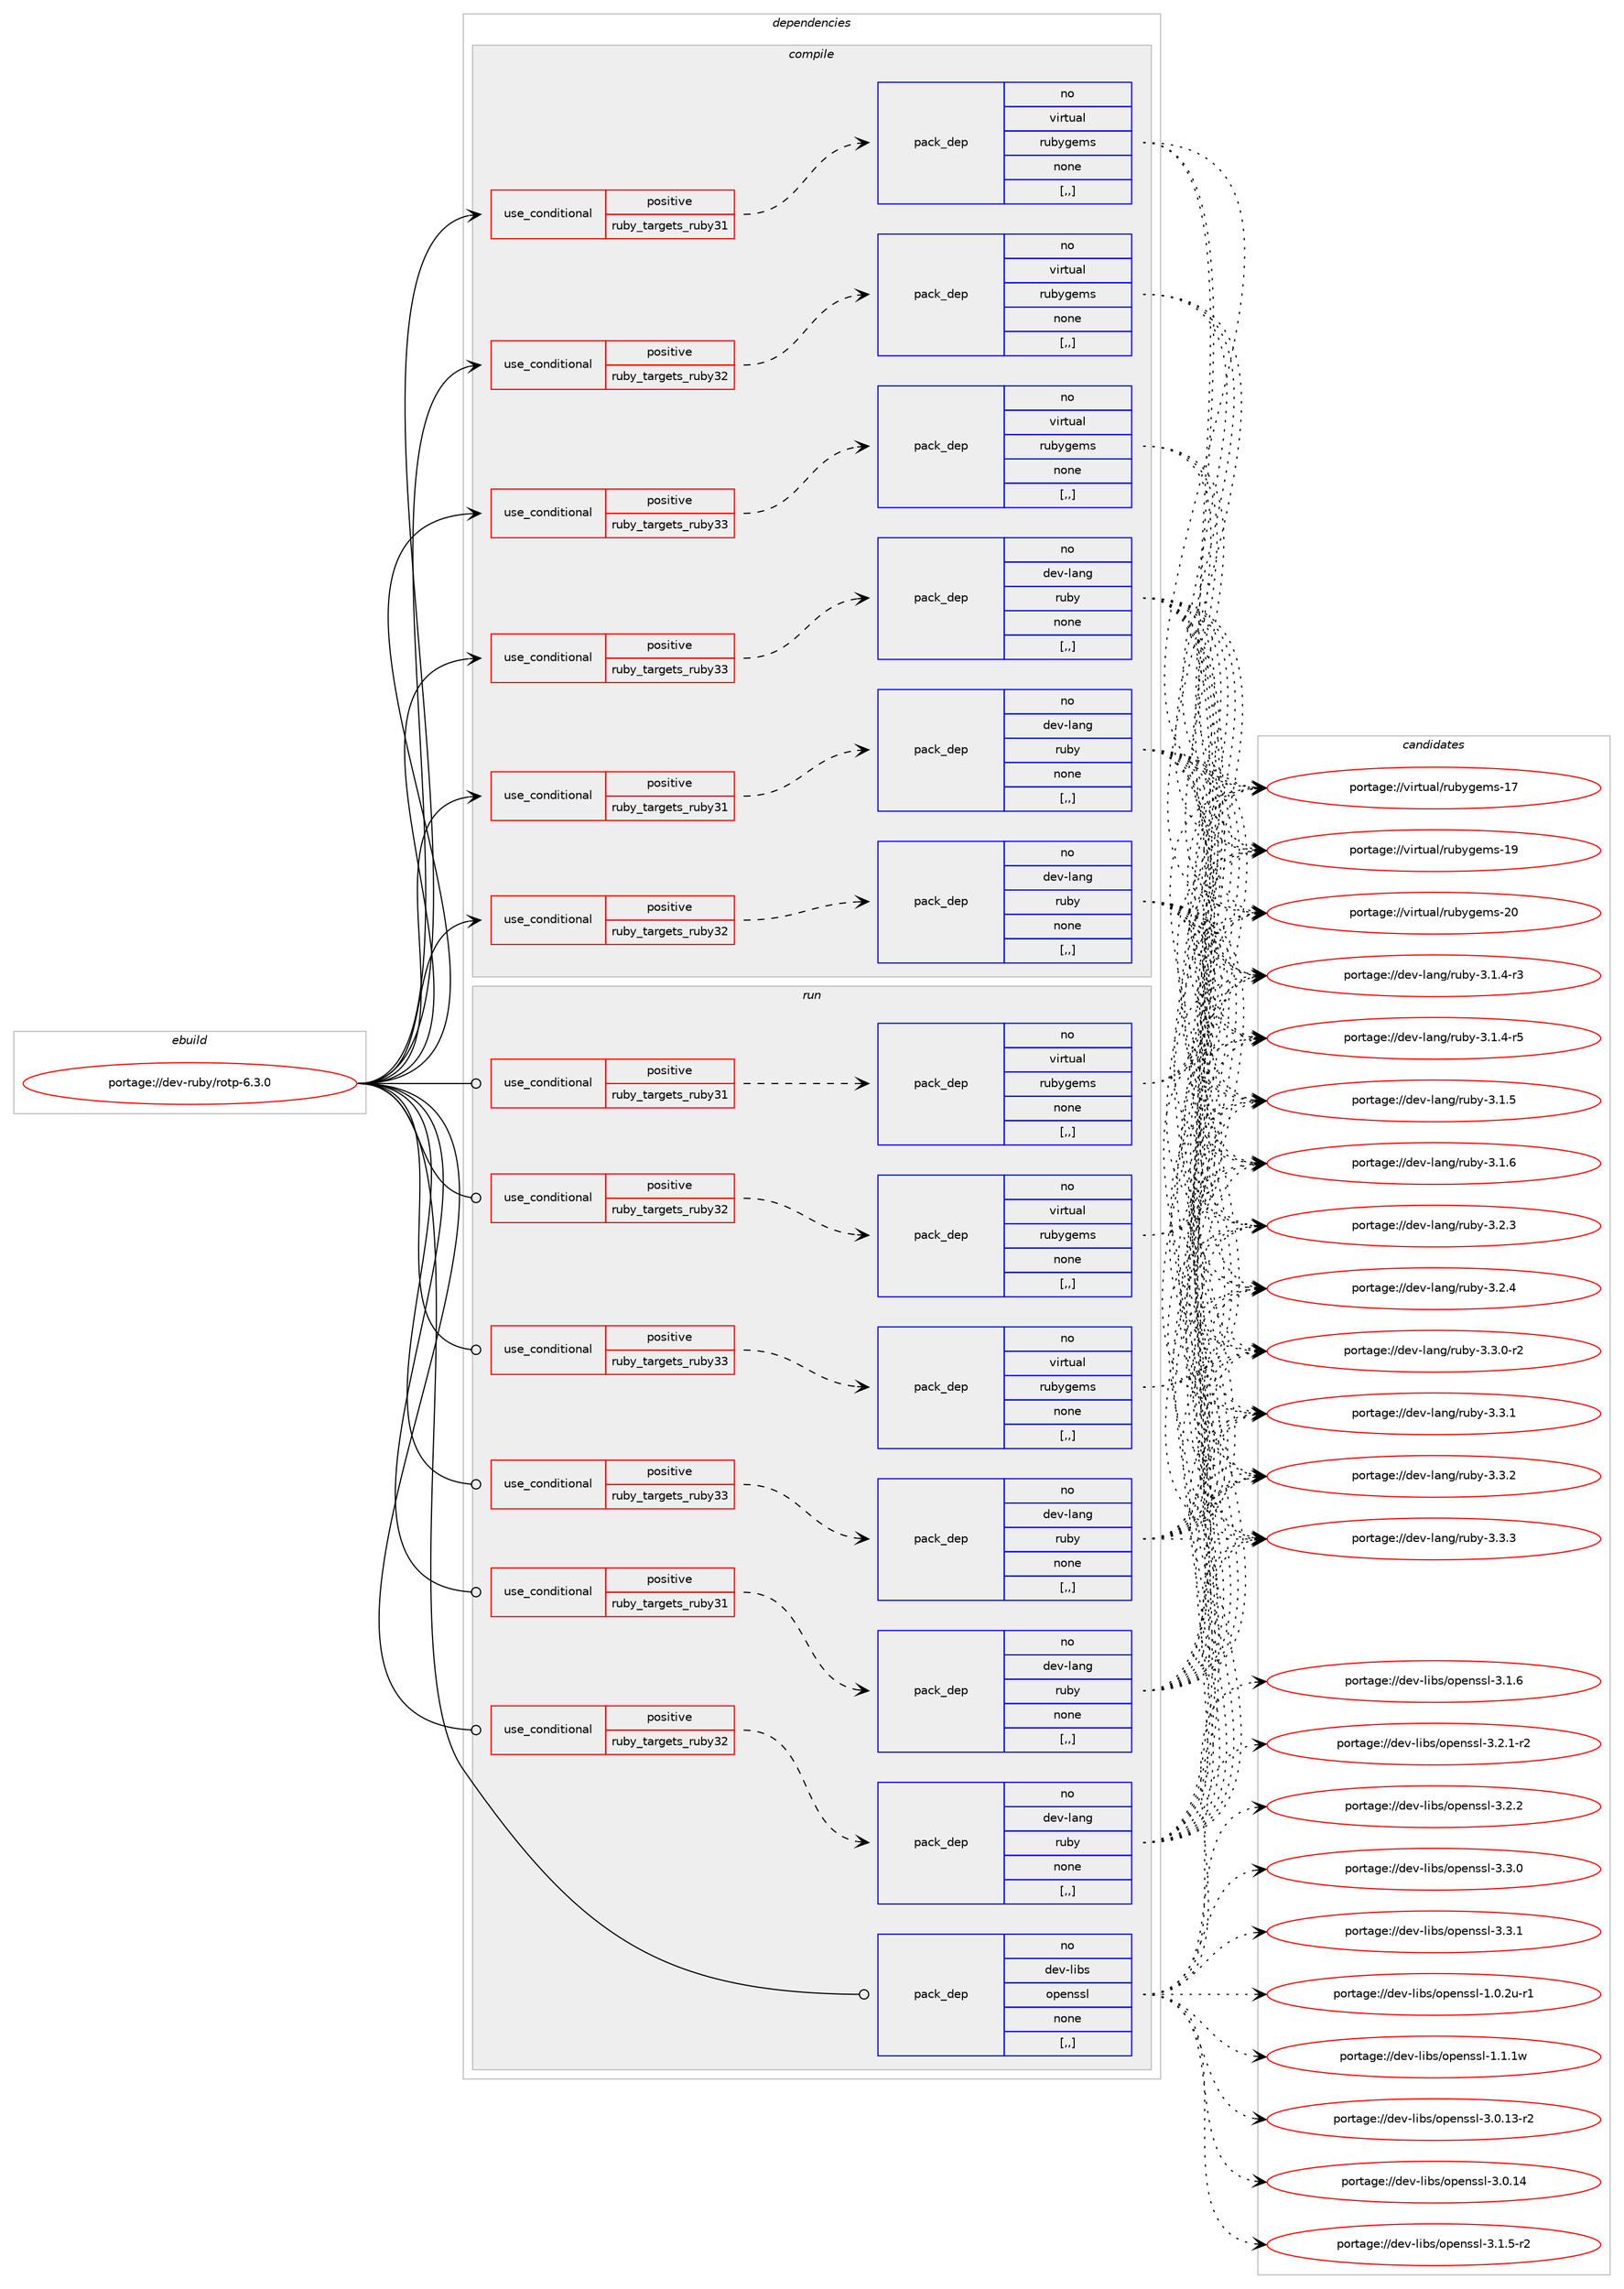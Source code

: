 digraph prolog {

# *************
# Graph options
# *************

newrank=true;
concentrate=true;
compound=true;
graph [rankdir=LR,fontname=Helvetica,fontsize=10,ranksep=1.5];#, ranksep=2.5, nodesep=0.2];
edge  [arrowhead=vee];
node  [fontname=Helvetica,fontsize=10];

# **********
# The ebuild
# **********

subgraph cluster_leftcol {
color=gray;
rank=same;
label=<<i>ebuild</i>>;
id [label="portage://dev-ruby/rotp-6.3.0", color=red, width=4, href="../dev-ruby/rotp-6.3.0.svg"];
}

# ****************
# The dependencies
# ****************

subgraph cluster_midcol {
color=gray;
label=<<i>dependencies</i>>;
subgraph cluster_compile {
fillcolor="#eeeeee";
style=filled;
label=<<i>compile</i>>;
subgraph cond53284 {
dependency194789 [label=<<TABLE BORDER="0" CELLBORDER="1" CELLSPACING="0" CELLPADDING="4"><TR><TD ROWSPAN="3" CELLPADDING="10">use_conditional</TD></TR><TR><TD>positive</TD></TR><TR><TD>ruby_targets_ruby31</TD></TR></TABLE>>, shape=none, color=red];
subgraph pack140175 {
dependency194790 [label=<<TABLE BORDER="0" CELLBORDER="1" CELLSPACING="0" CELLPADDING="4" WIDTH="220"><TR><TD ROWSPAN="6" CELLPADDING="30">pack_dep</TD></TR><TR><TD WIDTH="110">no</TD></TR><TR><TD>dev-lang</TD></TR><TR><TD>ruby</TD></TR><TR><TD>none</TD></TR><TR><TD>[,,]</TD></TR></TABLE>>, shape=none, color=blue];
}
dependency194789:e -> dependency194790:w [weight=20,style="dashed",arrowhead="vee"];
}
id:e -> dependency194789:w [weight=20,style="solid",arrowhead="vee"];
subgraph cond53285 {
dependency194791 [label=<<TABLE BORDER="0" CELLBORDER="1" CELLSPACING="0" CELLPADDING="4"><TR><TD ROWSPAN="3" CELLPADDING="10">use_conditional</TD></TR><TR><TD>positive</TD></TR><TR><TD>ruby_targets_ruby31</TD></TR></TABLE>>, shape=none, color=red];
subgraph pack140176 {
dependency194792 [label=<<TABLE BORDER="0" CELLBORDER="1" CELLSPACING="0" CELLPADDING="4" WIDTH="220"><TR><TD ROWSPAN="6" CELLPADDING="30">pack_dep</TD></TR><TR><TD WIDTH="110">no</TD></TR><TR><TD>virtual</TD></TR><TR><TD>rubygems</TD></TR><TR><TD>none</TD></TR><TR><TD>[,,]</TD></TR></TABLE>>, shape=none, color=blue];
}
dependency194791:e -> dependency194792:w [weight=20,style="dashed",arrowhead="vee"];
}
id:e -> dependency194791:w [weight=20,style="solid",arrowhead="vee"];
subgraph cond53286 {
dependency194793 [label=<<TABLE BORDER="0" CELLBORDER="1" CELLSPACING="0" CELLPADDING="4"><TR><TD ROWSPAN="3" CELLPADDING="10">use_conditional</TD></TR><TR><TD>positive</TD></TR><TR><TD>ruby_targets_ruby32</TD></TR></TABLE>>, shape=none, color=red];
subgraph pack140177 {
dependency194794 [label=<<TABLE BORDER="0" CELLBORDER="1" CELLSPACING="0" CELLPADDING="4" WIDTH="220"><TR><TD ROWSPAN="6" CELLPADDING="30">pack_dep</TD></TR><TR><TD WIDTH="110">no</TD></TR><TR><TD>dev-lang</TD></TR><TR><TD>ruby</TD></TR><TR><TD>none</TD></TR><TR><TD>[,,]</TD></TR></TABLE>>, shape=none, color=blue];
}
dependency194793:e -> dependency194794:w [weight=20,style="dashed",arrowhead="vee"];
}
id:e -> dependency194793:w [weight=20,style="solid",arrowhead="vee"];
subgraph cond53287 {
dependency194795 [label=<<TABLE BORDER="0" CELLBORDER="1" CELLSPACING="0" CELLPADDING="4"><TR><TD ROWSPAN="3" CELLPADDING="10">use_conditional</TD></TR><TR><TD>positive</TD></TR><TR><TD>ruby_targets_ruby32</TD></TR></TABLE>>, shape=none, color=red];
subgraph pack140178 {
dependency194796 [label=<<TABLE BORDER="0" CELLBORDER="1" CELLSPACING="0" CELLPADDING="4" WIDTH="220"><TR><TD ROWSPAN="6" CELLPADDING="30">pack_dep</TD></TR><TR><TD WIDTH="110">no</TD></TR><TR><TD>virtual</TD></TR><TR><TD>rubygems</TD></TR><TR><TD>none</TD></TR><TR><TD>[,,]</TD></TR></TABLE>>, shape=none, color=blue];
}
dependency194795:e -> dependency194796:w [weight=20,style="dashed",arrowhead="vee"];
}
id:e -> dependency194795:w [weight=20,style="solid",arrowhead="vee"];
subgraph cond53288 {
dependency194797 [label=<<TABLE BORDER="0" CELLBORDER="1" CELLSPACING="0" CELLPADDING="4"><TR><TD ROWSPAN="3" CELLPADDING="10">use_conditional</TD></TR><TR><TD>positive</TD></TR><TR><TD>ruby_targets_ruby33</TD></TR></TABLE>>, shape=none, color=red];
subgraph pack140179 {
dependency194798 [label=<<TABLE BORDER="0" CELLBORDER="1" CELLSPACING="0" CELLPADDING="4" WIDTH="220"><TR><TD ROWSPAN="6" CELLPADDING="30">pack_dep</TD></TR><TR><TD WIDTH="110">no</TD></TR><TR><TD>dev-lang</TD></TR><TR><TD>ruby</TD></TR><TR><TD>none</TD></TR><TR><TD>[,,]</TD></TR></TABLE>>, shape=none, color=blue];
}
dependency194797:e -> dependency194798:w [weight=20,style="dashed",arrowhead="vee"];
}
id:e -> dependency194797:w [weight=20,style="solid",arrowhead="vee"];
subgraph cond53289 {
dependency194799 [label=<<TABLE BORDER="0" CELLBORDER="1" CELLSPACING="0" CELLPADDING="4"><TR><TD ROWSPAN="3" CELLPADDING="10">use_conditional</TD></TR><TR><TD>positive</TD></TR><TR><TD>ruby_targets_ruby33</TD></TR></TABLE>>, shape=none, color=red];
subgraph pack140180 {
dependency194800 [label=<<TABLE BORDER="0" CELLBORDER="1" CELLSPACING="0" CELLPADDING="4" WIDTH="220"><TR><TD ROWSPAN="6" CELLPADDING="30">pack_dep</TD></TR><TR><TD WIDTH="110">no</TD></TR><TR><TD>virtual</TD></TR><TR><TD>rubygems</TD></TR><TR><TD>none</TD></TR><TR><TD>[,,]</TD></TR></TABLE>>, shape=none, color=blue];
}
dependency194799:e -> dependency194800:w [weight=20,style="dashed",arrowhead="vee"];
}
id:e -> dependency194799:w [weight=20,style="solid",arrowhead="vee"];
}
subgraph cluster_compileandrun {
fillcolor="#eeeeee";
style=filled;
label=<<i>compile and run</i>>;
}
subgraph cluster_run {
fillcolor="#eeeeee";
style=filled;
label=<<i>run</i>>;
subgraph cond53290 {
dependency194801 [label=<<TABLE BORDER="0" CELLBORDER="1" CELLSPACING="0" CELLPADDING="4"><TR><TD ROWSPAN="3" CELLPADDING="10">use_conditional</TD></TR><TR><TD>positive</TD></TR><TR><TD>ruby_targets_ruby31</TD></TR></TABLE>>, shape=none, color=red];
subgraph pack140181 {
dependency194802 [label=<<TABLE BORDER="0" CELLBORDER="1" CELLSPACING="0" CELLPADDING="4" WIDTH="220"><TR><TD ROWSPAN="6" CELLPADDING="30">pack_dep</TD></TR><TR><TD WIDTH="110">no</TD></TR><TR><TD>dev-lang</TD></TR><TR><TD>ruby</TD></TR><TR><TD>none</TD></TR><TR><TD>[,,]</TD></TR></TABLE>>, shape=none, color=blue];
}
dependency194801:e -> dependency194802:w [weight=20,style="dashed",arrowhead="vee"];
}
id:e -> dependency194801:w [weight=20,style="solid",arrowhead="odot"];
subgraph cond53291 {
dependency194803 [label=<<TABLE BORDER="0" CELLBORDER="1" CELLSPACING="0" CELLPADDING="4"><TR><TD ROWSPAN="3" CELLPADDING="10">use_conditional</TD></TR><TR><TD>positive</TD></TR><TR><TD>ruby_targets_ruby31</TD></TR></TABLE>>, shape=none, color=red];
subgraph pack140182 {
dependency194804 [label=<<TABLE BORDER="0" CELLBORDER="1" CELLSPACING="0" CELLPADDING="4" WIDTH="220"><TR><TD ROWSPAN="6" CELLPADDING="30">pack_dep</TD></TR><TR><TD WIDTH="110">no</TD></TR><TR><TD>virtual</TD></TR><TR><TD>rubygems</TD></TR><TR><TD>none</TD></TR><TR><TD>[,,]</TD></TR></TABLE>>, shape=none, color=blue];
}
dependency194803:e -> dependency194804:w [weight=20,style="dashed",arrowhead="vee"];
}
id:e -> dependency194803:w [weight=20,style="solid",arrowhead="odot"];
subgraph cond53292 {
dependency194805 [label=<<TABLE BORDER="0" CELLBORDER="1" CELLSPACING="0" CELLPADDING="4"><TR><TD ROWSPAN="3" CELLPADDING="10">use_conditional</TD></TR><TR><TD>positive</TD></TR><TR><TD>ruby_targets_ruby32</TD></TR></TABLE>>, shape=none, color=red];
subgraph pack140183 {
dependency194806 [label=<<TABLE BORDER="0" CELLBORDER="1" CELLSPACING="0" CELLPADDING="4" WIDTH="220"><TR><TD ROWSPAN="6" CELLPADDING="30">pack_dep</TD></TR><TR><TD WIDTH="110">no</TD></TR><TR><TD>dev-lang</TD></TR><TR><TD>ruby</TD></TR><TR><TD>none</TD></TR><TR><TD>[,,]</TD></TR></TABLE>>, shape=none, color=blue];
}
dependency194805:e -> dependency194806:w [weight=20,style="dashed",arrowhead="vee"];
}
id:e -> dependency194805:w [weight=20,style="solid",arrowhead="odot"];
subgraph cond53293 {
dependency194807 [label=<<TABLE BORDER="0" CELLBORDER="1" CELLSPACING="0" CELLPADDING="4"><TR><TD ROWSPAN="3" CELLPADDING="10">use_conditional</TD></TR><TR><TD>positive</TD></TR><TR><TD>ruby_targets_ruby32</TD></TR></TABLE>>, shape=none, color=red];
subgraph pack140184 {
dependency194808 [label=<<TABLE BORDER="0" CELLBORDER="1" CELLSPACING="0" CELLPADDING="4" WIDTH="220"><TR><TD ROWSPAN="6" CELLPADDING="30">pack_dep</TD></TR><TR><TD WIDTH="110">no</TD></TR><TR><TD>virtual</TD></TR><TR><TD>rubygems</TD></TR><TR><TD>none</TD></TR><TR><TD>[,,]</TD></TR></TABLE>>, shape=none, color=blue];
}
dependency194807:e -> dependency194808:w [weight=20,style="dashed",arrowhead="vee"];
}
id:e -> dependency194807:w [weight=20,style="solid",arrowhead="odot"];
subgraph cond53294 {
dependency194809 [label=<<TABLE BORDER="0" CELLBORDER="1" CELLSPACING="0" CELLPADDING="4"><TR><TD ROWSPAN="3" CELLPADDING="10">use_conditional</TD></TR><TR><TD>positive</TD></TR><TR><TD>ruby_targets_ruby33</TD></TR></TABLE>>, shape=none, color=red];
subgraph pack140185 {
dependency194810 [label=<<TABLE BORDER="0" CELLBORDER="1" CELLSPACING="0" CELLPADDING="4" WIDTH="220"><TR><TD ROWSPAN="6" CELLPADDING="30">pack_dep</TD></TR><TR><TD WIDTH="110">no</TD></TR><TR><TD>dev-lang</TD></TR><TR><TD>ruby</TD></TR><TR><TD>none</TD></TR><TR><TD>[,,]</TD></TR></TABLE>>, shape=none, color=blue];
}
dependency194809:e -> dependency194810:w [weight=20,style="dashed",arrowhead="vee"];
}
id:e -> dependency194809:w [weight=20,style="solid",arrowhead="odot"];
subgraph cond53295 {
dependency194811 [label=<<TABLE BORDER="0" CELLBORDER="1" CELLSPACING="0" CELLPADDING="4"><TR><TD ROWSPAN="3" CELLPADDING="10">use_conditional</TD></TR><TR><TD>positive</TD></TR><TR><TD>ruby_targets_ruby33</TD></TR></TABLE>>, shape=none, color=red];
subgraph pack140186 {
dependency194812 [label=<<TABLE BORDER="0" CELLBORDER="1" CELLSPACING="0" CELLPADDING="4" WIDTH="220"><TR><TD ROWSPAN="6" CELLPADDING="30">pack_dep</TD></TR><TR><TD WIDTH="110">no</TD></TR><TR><TD>virtual</TD></TR><TR><TD>rubygems</TD></TR><TR><TD>none</TD></TR><TR><TD>[,,]</TD></TR></TABLE>>, shape=none, color=blue];
}
dependency194811:e -> dependency194812:w [weight=20,style="dashed",arrowhead="vee"];
}
id:e -> dependency194811:w [weight=20,style="solid",arrowhead="odot"];
subgraph pack140187 {
dependency194813 [label=<<TABLE BORDER="0" CELLBORDER="1" CELLSPACING="0" CELLPADDING="4" WIDTH="220"><TR><TD ROWSPAN="6" CELLPADDING="30">pack_dep</TD></TR><TR><TD WIDTH="110">no</TD></TR><TR><TD>dev-libs</TD></TR><TR><TD>openssl</TD></TR><TR><TD>none</TD></TR><TR><TD>[,,]</TD></TR></TABLE>>, shape=none, color=blue];
}
id:e -> dependency194813:w [weight=20,style="solid",arrowhead="odot"];
}
}

# **************
# The candidates
# **************

subgraph cluster_choices {
rank=same;
color=gray;
label=<<i>candidates</i>>;

subgraph choice140175 {
color=black;
nodesep=1;
choice100101118451089711010347114117981214551464946524511451 [label="portage://dev-lang/ruby-3.1.4-r3", color=red, width=4,href="../dev-lang/ruby-3.1.4-r3.svg"];
choice100101118451089711010347114117981214551464946524511453 [label="portage://dev-lang/ruby-3.1.4-r5", color=red, width=4,href="../dev-lang/ruby-3.1.4-r5.svg"];
choice10010111845108971101034711411798121455146494653 [label="portage://dev-lang/ruby-3.1.5", color=red, width=4,href="../dev-lang/ruby-3.1.5.svg"];
choice10010111845108971101034711411798121455146494654 [label="portage://dev-lang/ruby-3.1.6", color=red, width=4,href="../dev-lang/ruby-3.1.6.svg"];
choice10010111845108971101034711411798121455146504651 [label="portage://dev-lang/ruby-3.2.3", color=red, width=4,href="../dev-lang/ruby-3.2.3.svg"];
choice10010111845108971101034711411798121455146504652 [label="portage://dev-lang/ruby-3.2.4", color=red, width=4,href="../dev-lang/ruby-3.2.4.svg"];
choice100101118451089711010347114117981214551465146484511450 [label="portage://dev-lang/ruby-3.3.0-r2", color=red, width=4,href="../dev-lang/ruby-3.3.0-r2.svg"];
choice10010111845108971101034711411798121455146514649 [label="portage://dev-lang/ruby-3.3.1", color=red, width=4,href="../dev-lang/ruby-3.3.1.svg"];
choice10010111845108971101034711411798121455146514650 [label="portage://dev-lang/ruby-3.3.2", color=red, width=4,href="../dev-lang/ruby-3.3.2.svg"];
choice10010111845108971101034711411798121455146514651 [label="portage://dev-lang/ruby-3.3.3", color=red, width=4,href="../dev-lang/ruby-3.3.3.svg"];
dependency194790:e -> choice100101118451089711010347114117981214551464946524511451:w [style=dotted,weight="100"];
dependency194790:e -> choice100101118451089711010347114117981214551464946524511453:w [style=dotted,weight="100"];
dependency194790:e -> choice10010111845108971101034711411798121455146494653:w [style=dotted,weight="100"];
dependency194790:e -> choice10010111845108971101034711411798121455146494654:w [style=dotted,weight="100"];
dependency194790:e -> choice10010111845108971101034711411798121455146504651:w [style=dotted,weight="100"];
dependency194790:e -> choice10010111845108971101034711411798121455146504652:w [style=dotted,weight="100"];
dependency194790:e -> choice100101118451089711010347114117981214551465146484511450:w [style=dotted,weight="100"];
dependency194790:e -> choice10010111845108971101034711411798121455146514649:w [style=dotted,weight="100"];
dependency194790:e -> choice10010111845108971101034711411798121455146514650:w [style=dotted,weight="100"];
dependency194790:e -> choice10010111845108971101034711411798121455146514651:w [style=dotted,weight="100"];
}
subgraph choice140176 {
color=black;
nodesep=1;
choice118105114116117971084711411798121103101109115454955 [label="portage://virtual/rubygems-17", color=red, width=4,href="../virtual/rubygems-17.svg"];
choice118105114116117971084711411798121103101109115454957 [label="portage://virtual/rubygems-19", color=red, width=4,href="../virtual/rubygems-19.svg"];
choice118105114116117971084711411798121103101109115455048 [label="portage://virtual/rubygems-20", color=red, width=4,href="../virtual/rubygems-20.svg"];
dependency194792:e -> choice118105114116117971084711411798121103101109115454955:w [style=dotted,weight="100"];
dependency194792:e -> choice118105114116117971084711411798121103101109115454957:w [style=dotted,weight="100"];
dependency194792:e -> choice118105114116117971084711411798121103101109115455048:w [style=dotted,weight="100"];
}
subgraph choice140177 {
color=black;
nodesep=1;
choice100101118451089711010347114117981214551464946524511451 [label="portage://dev-lang/ruby-3.1.4-r3", color=red, width=4,href="../dev-lang/ruby-3.1.4-r3.svg"];
choice100101118451089711010347114117981214551464946524511453 [label="portage://dev-lang/ruby-3.1.4-r5", color=red, width=4,href="../dev-lang/ruby-3.1.4-r5.svg"];
choice10010111845108971101034711411798121455146494653 [label="portage://dev-lang/ruby-3.1.5", color=red, width=4,href="../dev-lang/ruby-3.1.5.svg"];
choice10010111845108971101034711411798121455146494654 [label="portage://dev-lang/ruby-3.1.6", color=red, width=4,href="../dev-lang/ruby-3.1.6.svg"];
choice10010111845108971101034711411798121455146504651 [label="portage://dev-lang/ruby-3.2.3", color=red, width=4,href="../dev-lang/ruby-3.2.3.svg"];
choice10010111845108971101034711411798121455146504652 [label="portage://dev-lang/ruby-3.2.4", color=red, width=4,href="../dev-lang/ruby-3.2.4.svg"];
choice100101118451089711010347114117981214551465146484511450 [label="portage://dev-lang/ruby-3.3.0-r2", color=red, width=4,href="../dev-lang/ruby-3.3.0-r2.svg"];
choice10010111845108971101034711411798121455146514649 [label="portage://dev-lang/ruby-3.3.1", color=red, width=4,href="../dev-lang/ruby-3.3.1.svg"];
choice10010111845108971101034711411798121455146514650 [label="portage://dev-lang/ruby-3.3.2", color=red, width=4,href="../dev-lang/ruby-3.3.2.svg"];
choice10010111845108971101034711411798121455146514651 [label="portage://dev-lang/ruby-3.3.3", color=red, width=4,href="../dev-lang/ruby-3.3.3.svg"];
dependency194794:e -> choice100101118451089711010347114117981214551464946524511451:w [style=dotted,weight="100"];
dependency194794:e -> choice100101118451089711010347114117981214551464946524511453:w [style=dotted,weight="100"];
dependency194794:e -> choice10010111845108971101034711411798121455146494653:w [style=dotted,weight="100"];
dependency194794:e -> choice10010111845108971101034711411798121455146494654:w [style=dotted,weight="100"];
dependency194794:e -> choice10010111845108971101034711411798121455146504651:w [style=dotted,weight="100"];
dependency194794:e -> choice10010111845108971101034711411798121455146504652:w [style=dotted,weight="100"];
dependency194794:e -> choice100101118451089711010347114117981214551465146484511450:w [style=dotted,weight="100"];
dependency194794:e -> choice10010111845108971101034711411798121455146514649:w [style=dotted,weight="100"];
dependency194794:e -> choice10010111845108971101034711411798121455146514650:w [style=dotted,weight="100"];
dependency194794:e -> choice10010111845108971101034711411798121455146514651:w [style=dotted,weight="100"];
}
subgraph choice140178 {
color=black;
nodesep=1;
choice118105114116117971084711411798121103101109115454955 [label="portage://virtual/rubygems-17", color=red, width=4,href="../virtual/rubygems-17.svg"];
choice118105114116117971084711411798121103101109115454957 [label="portage://virtual/rubygems-19", color=red, width=4,href="../virtual/rubygems-19.svg"];
choice118105114116117971084711411798121103101109115455048 [label="portage://virtual/rubygems-20", color=red, width=4,href="../virtual/rubygems-20.svg"];
dependency194796:e -> choice118105114116117971084711411798121103101109115454955:w [style=dotted,weight="100"];
dependency194796:e -> choice118105114116117971084711411798121103101109115454957:w [style=dotted,weight="100"];
dependency194796:e -> choice118105114116117971084711411798121103101109115455048:w [style=dotted,weight="100"];
}
subgraph choice140179 {
color=black;
nodesep=1;
choice100101118451089711010347114117981214551464946524511451 [label="portage://dev-lang/ruby-3.1.4-r3", color=red, width=4,href="../dev-lang/ruby-3.1.4-r3.svg"];
choice100101118451089711010347114117981214551464946524511453 [label="portage://dev-lang/ruby-3.1.4-r5", color=red, width=4,href="../dev-lang/ruby-3.1.4-r5.svg"];
choice10010111845108971101034711411798121455146494653 [label="portage://dev-lang/ruby-3.1.5", color=red, width=4,href="../dev-lang/ruby-3.1.5.svg"];
choice10010111845108971101034711411798121455146494654 [label="portage://dev-lang/ruby-3.1.6", color=red, width=4,href="../dev-lang/ruby-3.1.6.svg"];
choice10010111845108971101034711411798121455146504651 [label="portage://dev-lang/ruby-3.2.3", color=red, width=4,href="../dev-lang/ruby-3.2.3.svg"];
choice10010111845108971101034711411798121455146504652 [label="portage://dev-lang/ruby-3.2.4", color=red, width=4,href="../dev-lang/ruby-3.2.4.svg"];
choice100101118451089711010347114117981214551465146484511450 [label="portage://dev-lang/ruby-3.3.0-r2", color=red, width=4,href="../dev-lang/ruby-3.3.0-r2.svg"];
choice10010111845108971101034711411798121455146514649 [label="portage://dev-lang/ruby-3.3.1", color=red, width=4,href="../dev-lang/ruby-3.3.1.svg"];
choice10010111845108971101034711411798121455146514650 [label="portage://dev-lang/ruby-3.3.2", color=red, width=4,href="../dev-lang/ruby-3.3.2.svg"];
choice10010111845108971101034711411798121455146514651 [label="portage://dev-lang/ruby-3.3.3", color=red, width=4,href="../dev-lang/ruby-3.3.3.svg"];
dependency194798:e -> choice100101118451089711010347114117981214551464946524511451:w [style=dotted,weight="100"];
dependency194798:e -> choice100101118451089711010347114117981214551464946524511453:w [style=dotted,weight="100"];
dependency194798:e -> choice10010111845108971101034711411798121455146494653:w [style=dotted,weight="100"];
dependency194798:e -> choice10010111845108971101034711411798121455146494654:w [style=dotted,weight="100"];
dependency194798:e -> choice10010111845108971101034711411798121455146504651:w [style=dotted,weight="100"];
dependency194798:e -> choice10010111845108971101034711411798121455146504652:w [style=dotted,weight="100"];
dependency194798:e -> choice100101118451089711010347114117981214551465146484511450:w [style=dotted,weight="100"];
dependency194798:e -> choice10010111845108971101034711411798121455146514649:w [style=dotted,weight="100"];
dependency194798:e -> choice10010111845108971101034711411798121455146514650:w [style=dotted,weight="100"];
dependency194798:e -> choice10010111845108971101034711411798121455146514651:w [style=dotted,weight="100"];
}
subgraph choice140180 {
color=black;
nodesep=1;
choice118105114116117971084711411798121103101109115454955 [label="portage://virtual/rubygems-17", color=red, width=4,href="../virtual/rubygems-17.svg"];
choice118105114116117971084711411798121103101109115454957 [label="portage://virtual/rubygems-19", color=red, width=4,href="../virtual/rubygems-19.svg"];
choice118105114116117971084711411798121103101109115455048 [label="portage://virtual/rubygems-20", color=red, width=4,href="../virtual/rubygems-20.svg"];
dependency194800:e -> choice118105114116117971084711411798121103101109115454955:w [style=dotted,weight="100"];
dependency194800:e -> choice118105114116117971084711411798121103101109115454957:w [style=dotted,weight="100"];
dependency194800:e -> choice118105114116117971084711411798121103101109115455048:w [style=dotted,weight="100"];
}
subgraph choice140181 {
color=black;
nodesep=1;
choice100101118451089711010347114117981214551464946524511451 [label="portage://dev-lang/ruby-3.1.4-r3", color=red, width=4,href="../dev-lang/ruby-3.1.4-r3.svg"];
choice100101118451089711010347114117981214551464946524511453 [label="portage://dev-lang/ruby-3.1.4-r5", color=red, width=4,href="../dev-lang/ruby-3.1.4-r5.svg"];
choice10010111845108971101034711411798121455146494653 [label="portage://dev-lang/ruby-3.1.5", color=red, width=4,href="../dev-lang/ruby-3.1.5.svg"];
choice10010111845108971101034711411798121455146494654 [label="portage://dev-lang/ruby-3.1.6", color=red, width=4,href="../dev-lang/ruby-3.1.6.svg"];
choice10010111845108971101034711411798121455146504651 [label="portage://dev-lang/ruby-3.2.3", color=red, width=4,href="../dev-lang/ruby-3.2.3.svg"];
choice10010111845108971101034711411798121455146504652 [label="portage://dev-lang/ruby-3.2.4", color=red, width=4,href="../dev-lang/ruby-3.2.4.svg"];
choice100101118451089711010347114117981214551465146484511450 [label="portage://dev-lang/ruby-3.3.0-r2", color=red, width=4,href="../dev-lang/ruby-3.3.0-r2.svg"];
choice10010111845108971101034711411798121455146514649 [label="portage://dev-lang/ruby-3.3.1", color=red, width=4,href="../dev-lang/ruby-3.3.1.svg"];
choice10010111845108971101034711411798121455146514650 [label="portage://dev-lang/ruby-3.3.2", color=red, width=4,href="../dev-lang/ruby-3.3.2.svg"];
choice10010111845108971101034711411798121455146514651 [label="portage://dev-lang/ruby-3.3.3", color=red, width=4,href="../dev-lang/ruby-3.3.3.svg"];
dependency194802:e -> choice100101118451089711010347114117981214551464946524511451:w [style=dotted,weight="100"];
dependency194802:e -> choice100101118451089711010347114117981214551464946524511453:w [style=dotted,weight="100"];
dependency194802:e -> choice10010111845108971101034711411798121455146494653:w [style=dotted,weight="100"];
dependency194802:e -> choice10010111845108971101034711411798121455146494654:w [style=dotted,weight="100"];
dependency194802:e -> choice10010111845108971101034711411798121455146504651:w [style=dotted,weight="100"];
dependency194802:e -> choice10010111845108971101034711411798121455146504652:w [style=dotted,weight="100"];
dependency194802:e -> choice100101118451089711010347114117981214551465146484511450:w [style=dotted,weight="100"];
dependency194802:e -> choice10010111845108971101034711411798121455146514649:w [style=dotted,weight="100"];
dependency194802:e -> choice10010111845108971101034711411798121455146514650:w [style=dotted,weight="100"];
dependency194802:e -> choice10010111845108971101034711411798121455146514651:w [style=dotted,weight="100"];
}
subgraph choice140182 {
color=black;
nodesep=1;
choice118105114116117971084711411798121103101109115454955 [label="portage://virtual/rubygems-17", color=red, width=4,href="../virtual/rubygems-17.svg"];
choice118105114116117971084711411798121103101109115454957 [label="portage://virtual/rubygems-19", color=red, width=4,href="../virtual/rubygems-19.svg"];
choice118105114116117971084711411798121103101109115455048 [label="portage://virtual/rubygems-20", color=red, width=4,href="../virtual/rubygems-20.svg"];
dependency194804:e -> choice118105114116117971084711411798121103101109115454955:w [style=dotted,weight="100"];
dependency194804:e -> choice118105114116117971084711411798121103101109115454957:w [style=dotted,weight="100"];
dependency194804:e -> choice118105114116117971084711411798121103101109115455048:w [style=dotted,weight="100"];
}
subgraph choice140183 {
color=black;
nodesep=1;
choice100101118451089711010347114117981214551464946524511451 [label="portage://dev-lang/ruby-3.1.4-r3", color=red, width=4,href="../dev-lang/ruby-3.1.4-r3.svg"];
choice100101118451089711010347114117981214551464946524511453 [label="portage://dev-lang/ruby-3.1.4-r5", color=red, width=4,href="../dev-lang/ruby-3.1.4-r5.svg"];
choice10010111845108971101034711411798121455146494653 [label="portage://dev-lang/ruby-3.1.5", color=red, width=4,href="../dev-lang/ruby-3.1.5.svg"];
choice10010111845108971101034711411798121455146494654 [label="portage://dev-lang/ruby-3.1.6", color=red, width=4,href="../dev-lang/ruby-3.1.6.svg"];
choice10010111845108971101034711411798121455146504651 [label="portage://dev-lang/ruby-3.2.3", color=red, width=4,href="../dev-lang/ruby-3.2.3.svg"];
choice10010111845108971101034711411798121455146504652 [label="portage://dev-lang/ruby-3.2.4", color=red, width=4,href="../dev-lang/ruby-3.2.4.svg"];
choice100101118451089711010347114117981214551465146484511450 [label="portage://dev-lang/ruby-3.3.0-r2", color=red, width=4,href="../dev-lang/ruby-3.3.0-r2.svg"];
choice10010111845108971101034711411798121455146514649 [label="portage://dev-lang/ruby-3.3.1", color=red, width=4,href="../dev-lang/ruby-3.3.1.svg"];
choice10010111845108971101034711411798121455146514650 [label="portage://dev-lang/ruby-3.3.2", color=red, width=4,href="../dev-lang/ruby-3.3.2.svg"];
choice10010111845108971101034711411798121455146514651 [label="portage://dev-lang/ruby-3.3.3", color=red, width=4,href="../dev-lang/ruby-3.3.3.svg"];
dependency194806:e -> choice100101118451089711010347114117981214551464946524511451:w [style=dotted,weight="100"];
dependency194806:e -> choice100101118451089711010347114117981214551464946524511453:w [style=dotted,weight="100"];
dependency194806:e -> choice10010111845108971101034711411798121455146494653:w [style=dotted,weight="100"];
dependency194806:e -> choice10010111845108971101034711411798121455146494654:w [style=dotted,weight="100"];
dependency194806:e -> choice10010111845108971101034711411798121455146504651:w [style=dotted,weight="100"];
dependency194806:e -> choice10010111845108971101034711411798121455146504652:w [style=dotted,weight="100"];
dependency194806:e -> choice100101118451089711010347114117981214551465146484511450:w [style=dotted,weight="100"];
dependency194806:e -> choice10010111845108971101034711411798121455146514649:w [style=dotted,weight="100"];
dependency194806:e -> choice10010111845108971101034711411798121455146514650:w [style=dotted,weight="100"];
dependency194806:e -> choice10010111845108971101034711411798121455146514651:w [style=dotted,weight="100"];
}
subgraph choice140184 {
color=black;
nodesep=1;
choice118105114116117971084711411798121103101109115454955 [label="portage://virtual/rubygems-17", color=red, width=4,href="../virtual/rubygems-17.svg"];
choice118105114116117971084711411798121103101109115454957 [label="portage://virtual/rubygems-19", color=red, width=4,href="../virtual/rubygems-19.svg"];
choice118105114116117971084711411798121103101109115455048 [label="portage://virtual/rubygems-20", color=red, width=4,href="../virtual/rubygems-20.svg"];
dependency194808:e -> choice118105114116117971084711411798121103101109115454955:w [style=dotted,weight="100"];
dependency194808:e -> choice118105114116117971084711411798121103101109115454957:w [style=dotted,weight="100"];
dependency194808:e -> choice118105114116117971084711411798121103101109115455048:w [style=dotted,weight="100"];
}
subgraph choice140185 {
color=black;
nodesep=1;
choice100101118451089711010347114117981214551464946524511451 [label="portage://dev-lang/ruby-3.1.4-r3", color=red, width=4,href="../dev-lang/ruby-3.1.4-r3.svg"];
choice100101118451089711010347114117981214551464946524511453 [label="portage://dev-lang/ruby-3.1.4-r5", color=red, width=4,href="../dev-lang/ruby-3.1.4-r5.svg"];
choice10010111845108971101034711411798121455146494653 [label="portage://dev-lang/ruby-3.1.5", color=red, width=4,href="../dev-lang/ruby-3.1.5.svg"];
choice10010111845108971101034711411798121455146494654 [label="portage://dev-lang/ruby-3.1.6", color=red, width=4,href="../dev-lang/ruby-3.1.6.svg"];
choice10010111845108971101034711411798121455146504651 [label="portage://dev-lang/ruby-3.2.3", color=red, width=4,href="../dev-lang/ruby-3.2.3.svg"];
choice10010111845108971101034711411798121455146504652 [label="portage://dev-lang/ruby-3.2.4", color=red, width=4,href="../dev-lang/ruby-3.2.4.svg"];
choice100101118451089711010347114117981214551465146484511450 [label="portage://dev-lang/ruby-3.3.0-r2", color=red, width=4,href="../dev-lang/ruby-3.3.0-r2.svg"];
choice10010111845108971101034711411798121455146514649 [label="portage://dev-lang/ruby-3.3.1", color=red, width=4,href="../dev-lang/ruby-3.3.1.svg"];
choice10010111845108971101034711411798121455146514650 [label="portage://dev-lang/ruby-3.3.2", color=red, width=4,href="../dev-lang/ruby-3.3.2.svg"];
choice10010111845108971101034711411798121455146514651 [label="portage://dev-lang/ruby-3.3.3", color=red, width=4,href="../dev-lang/ruby-3.3.3.svg"];
dependency194810:e -> choice100101118451089711010347114117981214551464946524511451:w [style=dotted,weight="100"];
dependency194810:e -> choice100101118451089711010347114117981214551464946524511453:w [style=dotted,weight="100"];
dependency194810:e -> choice10010111845108971101034711411798121455146494653:w [style=dotted,weight="100"];
dependency194810:e -> choice10010111845108971101034711411798121455146494654:w [style=dotted,weight="100"];
dependency194810:e -> choice10010111845108971101034711411798121455146504651:w [style=dotted,weight="100"];
dependency194810:e -> choice10010111845108971101034711411798121455146504652:w [style=dotted,weight="100"];
dependency194810:e -> choice100101118451089711010347114117981214551465146484511450:w [style=dotted,weight="100"];
dependency194810:e -> choice10010111845108971101034711411798121455146514649:w [style=dotted,weight="100"];
dependency194810:e -> choice10010111845108971101034711411798121455146514650:w [style=dotted,weight="100"];
dependency194810:e -> choice10010111845108971101034711411798121455146514651:w [style=dotted,weight="100"];
}
subgraph choice140186 {
color=black;
nodesep=1;
choice118105114116117971084711411798121103101109115454955 [label="portage://virtual/rubygems-17", color=red, width=4,href="../virtual/rubygems-17.svg"];
choice118105114116117971084711411798121103101109115454957 [label="portage://virtual/rubygems-19", color=red, width=4,href="../virtual/rubygems-19.svg"];
choice118105114116117971084711411798121103101109115455048 [label="portage://virtual/rubygems-20", color=red, width=4,href="../virtual/rubygems-20.svg"];
dependency194812:e -> choice118105114116117971084711411798121103101109115454955:w [style=dotted,weight="100"];
dependency194812:e -> choice118105114116117971084711411798121103101109115454957:w [style=dotted,weight="100"];
dependency194812:e -> choice118105114116117971084711411798121103101109115455048:w [style=dotted,weight="100"];
}
subgraph choice140187 {
color=black;
nodesep=1;
choice1001011184510810598115471111121011101151151084549464846501174511449 [label="portage://dev-libs/openssl-1.0.2u-r1", color=red, width=4,href="../dev-libs/openssl-1.0.2u-r1.svg"];
choice100101118451081059811547111112101110115115108454946494649119 [label="portage://dev-libs/openssl-1.1.1w", color=red, width=4,href="../dev-libs/openssl-1.1.1w.svg"];
choice100101118451081059811547111112101110115115108455146484649514511450 [label="portage://dev-libs/openssl-3.0.13-r2", color=red, width=4,href="../dev-libs/openssl-3.0.13-r2.svg"];
choice10010111845108105981154711111210111011511510845514648464952 [label="portage://dev-libs/openssl-3.0.14", color=red, width=4,href="../dev-libs/openssl-3.0.14.svg"];
choice1001011184510810598115471111121011101151151084551464946534511450 [label="portage://dev-libs/openssl-3.1.5-r2", color=red, width=4,href="../dev-libs/openssl-3.1.5-r2.svg"];
choice100101118451081059811547111112101110115115108455146494654 [label="portage://dev-libs/openssl-3.1.6", color=red, width=4,href="../dev-libs/openssl-3.1.6.svg"];
choice1001011184510810598115471111121011101151151084551465046494511450 [label="portage://dev-libs/openssl-3.2.1-r2", color=red, width=4,href="../dev-libs/openssl-3.2.1-r2.svg"];
choice100101118451081059811547111112101110115115108455146504650 [label="portage://dev-libs/openssl-3.2.2", color=red, width=4,href="../dev-libs/openssl-3.2.2.svg"];
choice100101118451081059811547111112101110115115108455146514648 [label="portage://dev-libs/openssl-3.3.0", color=red, width=4,href="../dev-libs/openssl-3.3.0.svg"];
choice100101118451081059811547111112101110115115108455146514649 [label="portage://dev-libs/openssl-3.3.1", color=red, width=4,href="../dev-libs/openssl-3.3.1.svg"];
dependency194813:e -> choice1001011184510810598115471111121011101151151084549464846501174511449:w [style=dotted,weight="100"];
dependency194813:e -> choice100101118451081059811547111112101110115115108454946494649119:w [style=dotted,weight="100"];
dependency194813:e -> choice100101118451081059811547111112101110115115108455146484649514511450:w [style=dotted,weight="100"];
dependency194813:e -> choice10010111845108105981154711111210111011511510845514648464952:w [style=dotted,weight="100"];
dependency194813:e -> choice1001011184510810598115471111121011101151151084551464946534511450:w [style=dotted,weight="100"];
dependency194813:e -> choice100101118451081059811547111112101110115115108455146494654:w [style=dotted,weight="100"];
dependency194813:e -> choice1001011184510810598115471111121011101151151084551465046494511450:w [style=dotted,weight="100"];
dependency194813:e -> choice100101118451081059811547111112101110115115108455146504650:w [style=dotted,weight="100"];
dependency194813:e -> choice100101118451081059811547111112101110115115108455146514648:w [style=dotted,weight="100"];
dependency194813:e -> choice100101118451081059811547111112101110115115108455146514649:w [style=dotted,weight="100"];
}
}

}

